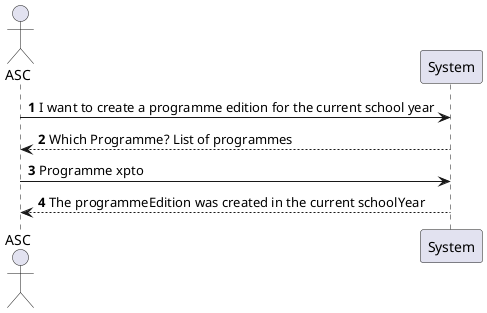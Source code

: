 @startuml
autonumber
actor ASC
ASC -> System : I want to create a programme edition for the current school year
System --> ASC : Which Programme? List of programmes
ASC -> System : Programme xpto
System --> ASC : The programmeEdition was created in the current schoolYear
@enduml